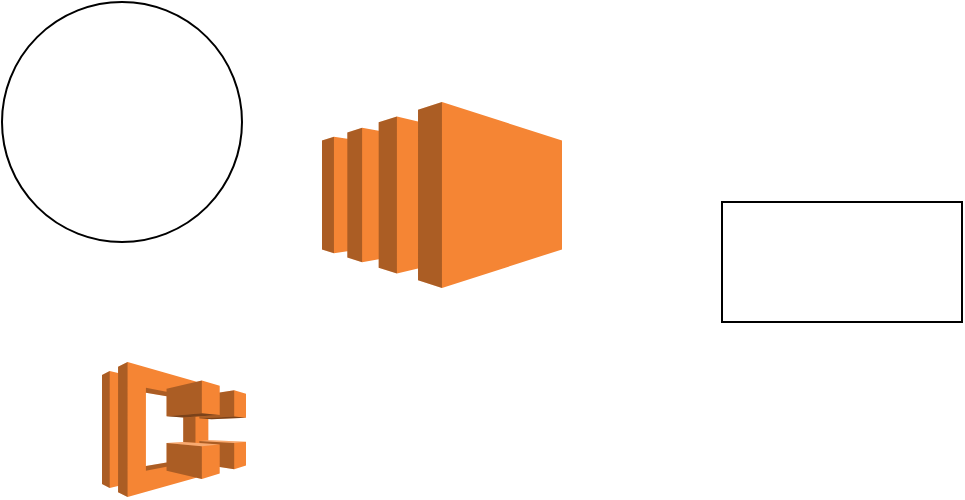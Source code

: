 <mxfile version="24.6.4" type="device">
  <diagram name="Page-1" id="LpoPFNX6vtEcDFNgaaeA">
    <mxGraphModel dx="880" dy="468" grid="1" gridSize="10" guides="1" tooltips="1" connect="1" arrows="1" fold="1" page="1" pageScale="1" pageWidth="850" pageHeight="1100" math="0" shadow="0">
      <root>
        <mxCell id="0" />
        <mxCell id="1" parent="0" />
        <mxCell id="cobyRTaVnR5O7TAQH35U-1" value="" style="outlineConnect=0;dashed=0;verticalLabelPosition=bottom;verticalAlign=top;align=center;html=1;shape=mxgraph.aws3.ec2;fillColor=#F58534;gradientColor=none;" vertex="1" parent="1">
          <mxGeometry x="400" y="120" width="120" height="93" as="geometry" />
        </mxCell>
        <mxCell id="cobyRTaVnR5O7TAQH35U-2" value="" style="outlineConnect=0;dashed=0;verticalLabelPosition=bottom;verticalAlign=top;align=center;html=1;shape=mxgraph.aws3.ecs;fillColor=#F58534;gradientColor=none;" vertex="1" parent="1">
          <mxGeometry x="290" y="250" width="72" height="67.5" as="geometry" />
        </mxCell>
        <mxCell id="cobyRTaVnR5O7TAQH35U-3" value="" style="ellipse;whiteSpace=wrap;html=1;" vertex="1" parent="1">
          <mxGeometry x="240" y="70" width="120" height="120" as="geometry" />
        </mxCell>
        <mxCell id="cobyRTaVnR5O7TAQH35U-4" value="" style="rounded=0;whiteSpace=wrap;html=1;" vertex="1" parent="1">
          <mxGeometry x="600" y="170" width="120" height="60" as="geometry" />
        </mxCell>
      </root>
    </mxGraphModel>
  </diagram>
</mxfile>
